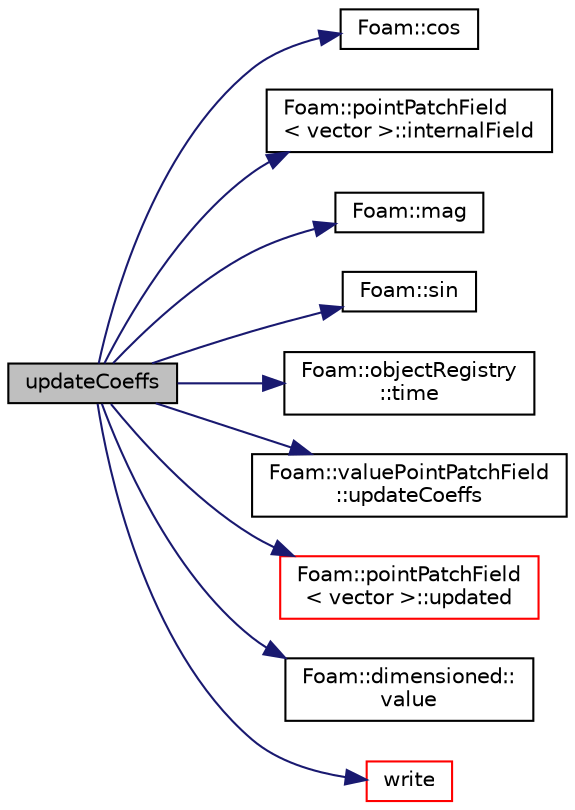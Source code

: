 digraph "updateCoeffs"
{
  bgcolor="transparent";
  edge [fontname="Helvetica",fontsize="10",labelfontname="Helvetica",labelfontsize="10"];
  node [fontname="Helvetica",fontsize="10",shape=record];
  rankdir="LR";
  Node65 [label="updateCoeffs",height=0.2,width=0.4,color="black", fillcolor="grey75", style="filled", fontcolor="black"];
  Node65 -> Node66 [color="midnightblue",fontsize="10",style="solid",fontname="Helvetica"];
  Node66 [label="Foam::cos",height=0.2,width=0.4,color="black",URL="$a21851.html#aebb41a148f7cf44b63e12f69e487e49f"];
  Node65 -> Node67 [color="midnightblue",fontsize="10",style="solid",fontname="Helvetica"];
  Node67 [label="Foam::pointPatchField\l\< vector \>::internalField",height=0.2,width=0.4,color="black",URL="$a23773.html#a435fb78c6d01646a7b5fe2fc4806bfd7",tooltip="Return dimensioned internal field reference. "];
  Node65 -> Node68 [color="midnightblue",fontsize="10",style="solid",fontname="Helvetica"];
  Node68 [label="Foam::mag",height=0.2,width=0.4,color="black",URL="$a21851.html#a929da2a3fdcf3dacbbe0487d3a330dae"];
  Node65 -> Node69 [color="midnightblue",fontsize="10",style="solid",fontname="Helvetica"];
  Node69 [label="Foam::sin",height=0.2,width=0.4,color="black",URL="$a21851.html#a4517d680df5510934705011b30dcefa6"];
  Node65 -> Node70 [color="midnightblue",fontsize="10",style="solid",fontname="Helvetica"];
  Node70 [label="Foam::objectRegistry\l::time",height=0.2,width=0.4,color="black",URL="$a27433.html#a0d94096809fe3376b29a2a29ca11bb18",tooltip="Return time. "];
  Node65 -> Node71 [color="midnightblue",fontsize="10",style="solid",fontname="Helvetica"];
  Node71 [label="Foam::valuePointPatchField\l::updateCoeffs",height=0.2,width=0.4,color="black",URL="$a27681.html#a7e24eafac629d3733181cd942d4c902f",tooltip="Update the coefficients associated with the patch field. "];
  Node65 -> Node72 [color="midnightblue",fontsize="10",style="solid",fontname="Helvetica"];
  Node72 [label="Foam::pointPatchField\l\< vector \>::updated",height=0.2,width=0.4,color="red",URL="$a23773.html#adb515d6ca9be66613efaaeb72c9709db",tooltip="Return true if the boundary condition has already been updated. "];
  Node65 -> Node77 [color="midnightblue",fontsize="10",style="solid",fontname="Helvetica"];
  Node77 [label="Foam::dimensioned::\lvalue",height=0.2,width=0.4,color="black",URL="$a27473.html#a7948200a26c85fc3a83ffa510a91d668",tooltip="Return const reference to value. "];
  Node65 -> Node78 [color="midnightblue",fontsize="10",style="solid",fontname="Helvetica"];
  Node78 [label="write",height=0.2,width=0.4,color="red",URL="$a24517.html#a293fdfec8bdfbd5c3913ab4c9f3454ff",tooltip="Write. "];
}
